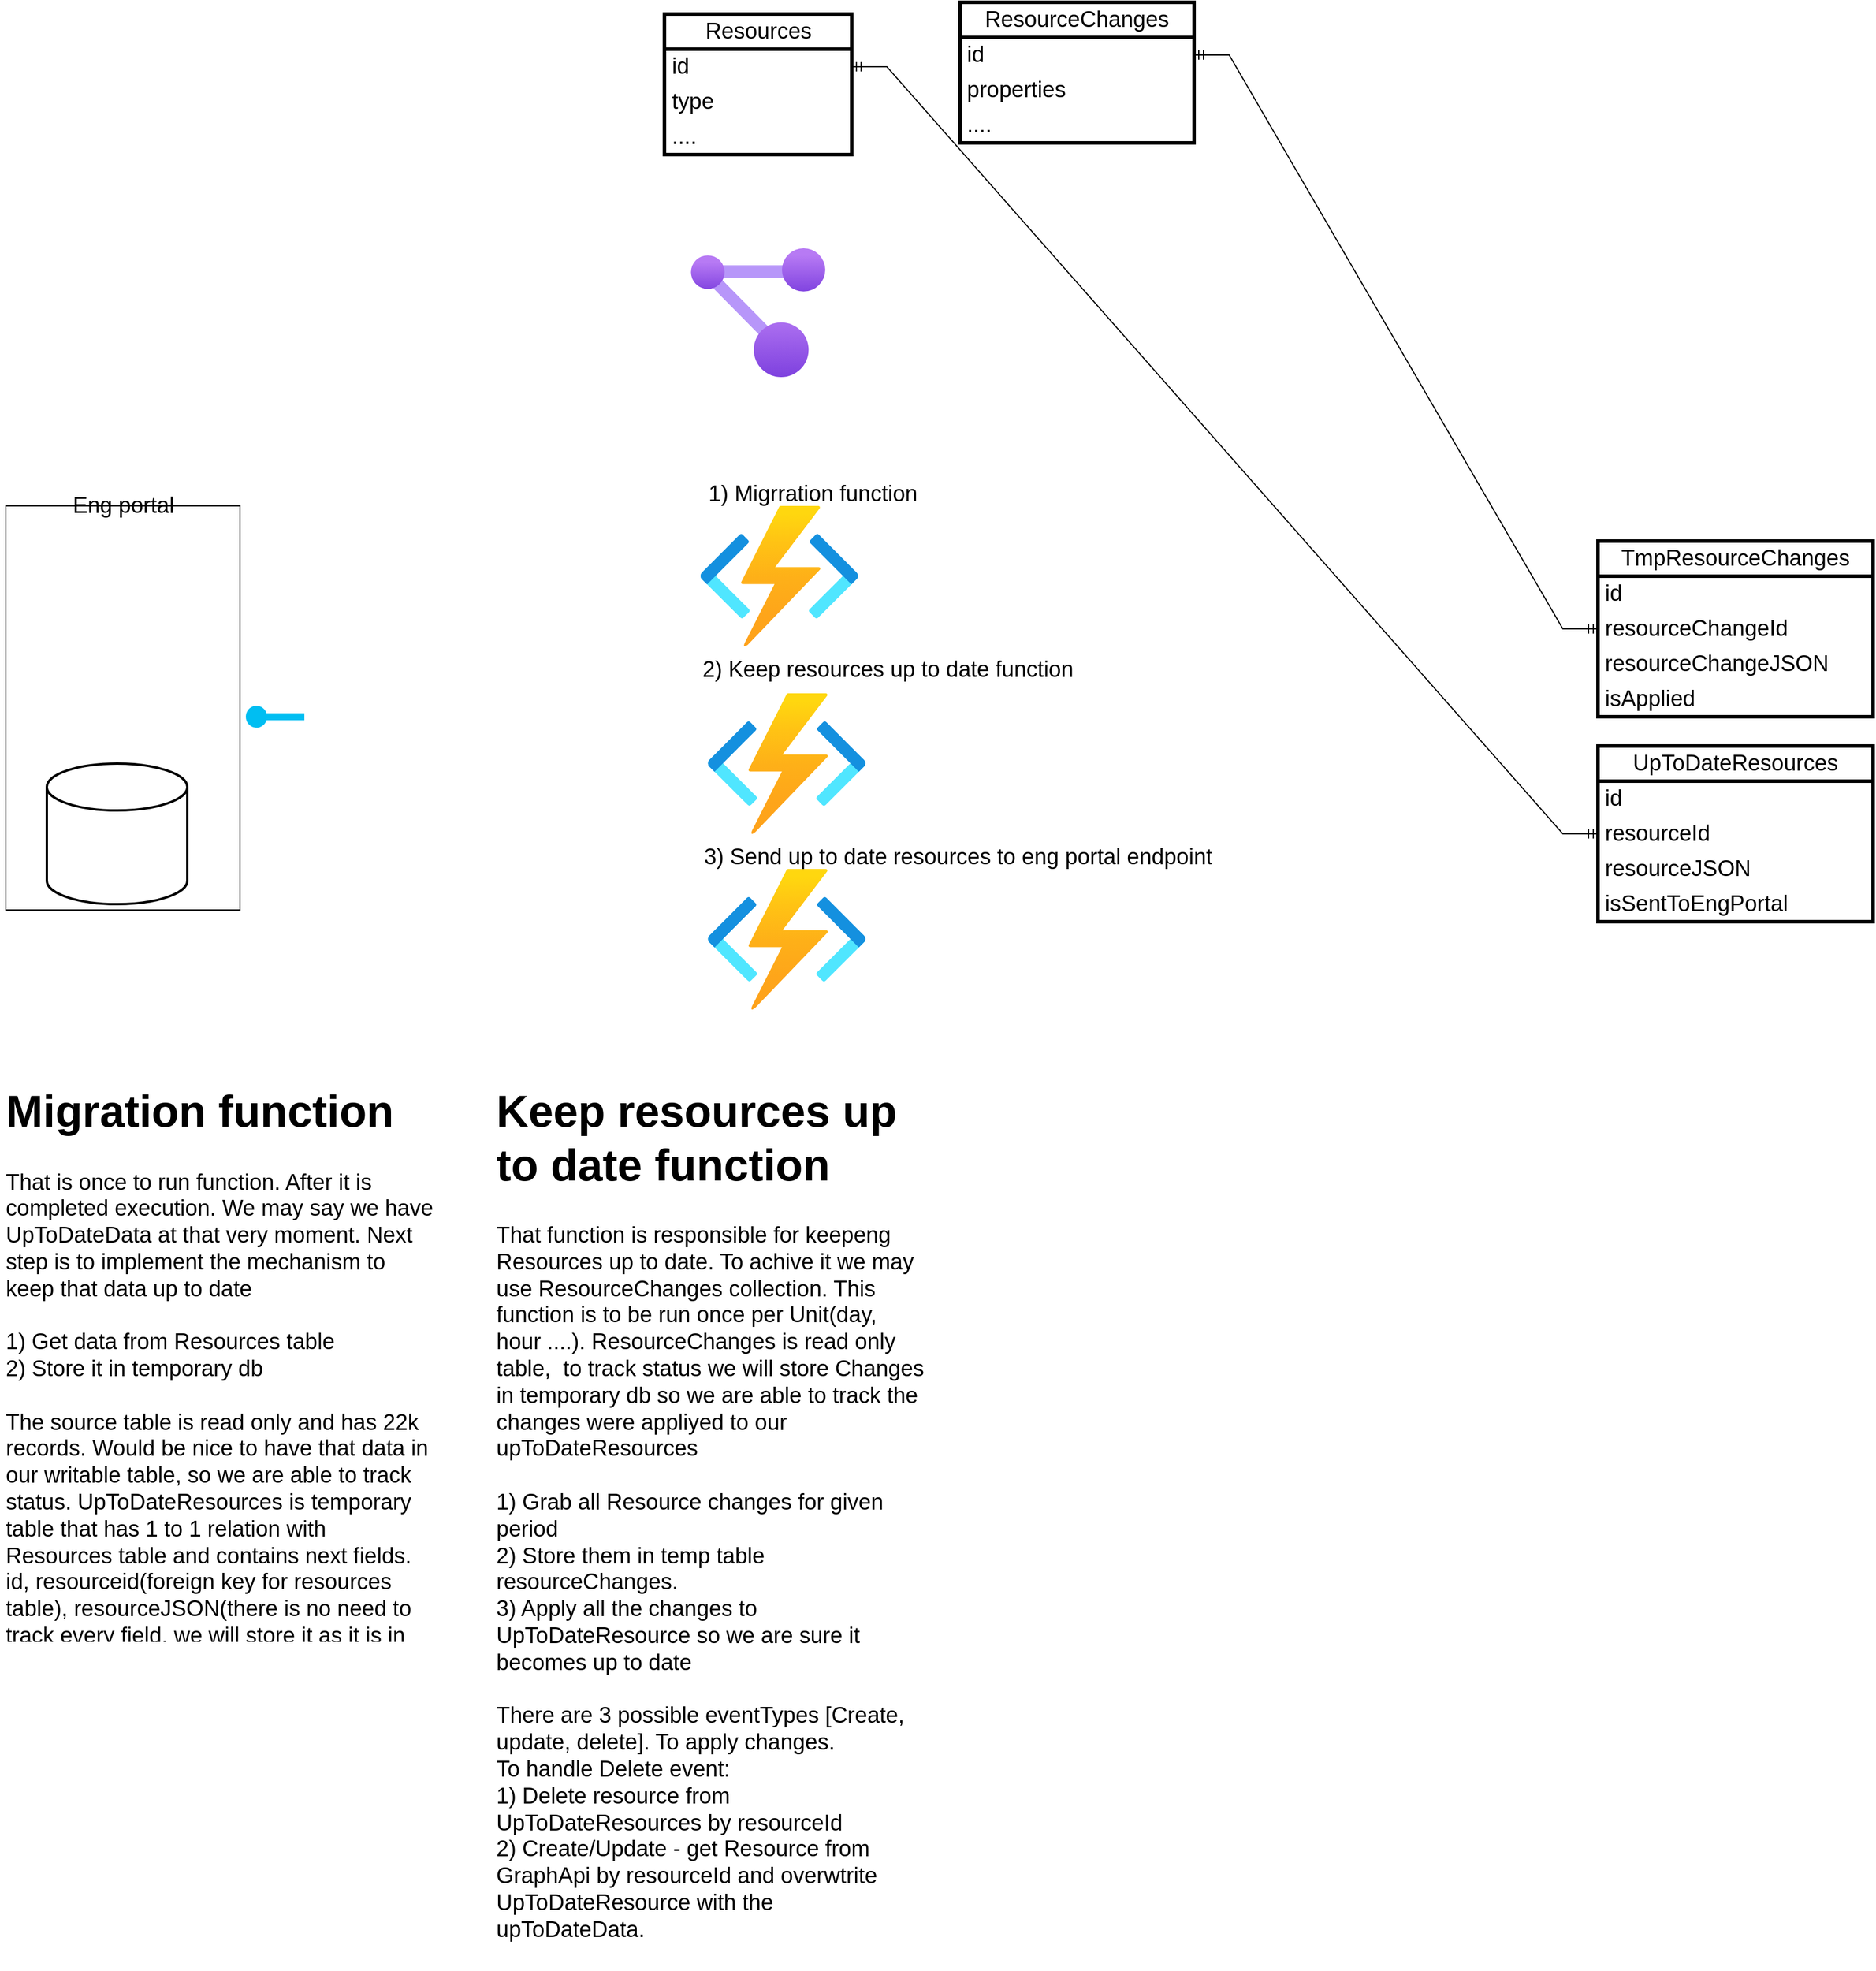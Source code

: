 <mxfile version="20.8.20" type="github">
  <diagram name="Page-1" id="t9uQAWmX41yd_XQ180Mt">
    <mxGraphModel dx="1884" dy="1038" grid="1" gridSize="10" guides="1" tooltips="1" connect="1" arrows="1" fold="1" page="1" pageScale="1" pageWidth="1600" pageHeight="1200" math="0" shadow="0">
      <root>
        <mxCell id="0" />
        <mxCell id="1" parent="0" />
        <mxCell id="L1L9Y7wpmhGUglrIA7kA-1" value="" style="rounded=0;whiteSpace=wrap;html=1;" vertex="1" parent="1">
          <mxGeometry x="5" y="440" width="200" height="345" as="geometry" />
        </mxCell>
        <mxCell id="L1L9Y7wpmhGUglrIA7kA-2" value="" style="strokeWidth=2;html=1;shape=mxgraph.flowchart.database;whiteSpace=wrap;" vertex="1" parent="1">
          <mxGeometry x="40" y="660" width="120" height="120" as="geometry" />
        </mxCell>
        <mxCell id="L1L9Y7wpmhGUglrIA7kA-3" value="" style="verticalLabelPosition=bottom;html=1;verticalAlign=top;align=center;strokeColor=none;fillColor=#00BEF2;shape=mxgraph.azure.service_endpoint;" vertex="1" parent="1">
          <mxGeometry x="210" y="610" width="50" height="20" as="geometry" />
        </mxCell>
        <mxCell id="L1L9Y7wpmhGUglrIA7kA-4" value="&lt;font style=&quot;font-size: 19px;&quot;&gt;Eng portal&lt;/font&gt;" style="text;html=1;align=center;verticalAlign=middle;resizable=0;points=[];autosize=1;strokeColor=none;fillColor=none;strokeWidth=3;" vertex="1" parent="1">
          <mxGeometry x="50" y="420" width="110" height="40" as="geometry" />
        </mxCell>
        <mxCell id="L1L9Y7wpmhGUglrIA7kA-5" value="" style="aspect=fixed;html=1;points=[];align=center;image;fontSize=12;image=img/lib/azure2/management_governance/Resource_Graph_Explorer.svg;strokeWidth=3;" vertex="1" parent="1">
          <mxGeometry x="590" y="220" width="115.16" height="110" as="geometry" />
        </mxCell>
        <mxCell id="L1L9Y7wpmhGUglrIA7kA-6" value="Resources" style="swimlane;fontStyle=0;childLayout=stackLayout;horizontal=1;startSize=30;horizontalStack=0;resizeParent=1;resizeParentMax=0;resizeLast=0;collapsible=1;marginBottom=0;whiteSpace=wrap;html=1;strokeWidth=3;fontSize=19;" vertex="1" parent="1">
          <mxGeometry x="567.58" y="20" width="160" height="120" as="geometry" />
        </mxCell>
        <mxCell id="L1L9Y7wpmhGUglrIA7kA-7" value="id" style="text;strokeColor=none;fillColor=none;align=left;verticalAlign=middle;spacingLeft=4;spacingRight=4;overflow=hidden;points=[[0,0.5],[1,0.5]];portConstraint=eastwest;rotatable=0;whiteSpace=wrap;html=1;fontSize=19;" vertex="1" parent="L1L9Y7wpmhGUglrIA7kA-6">
          <mxGeometry y="30" width="160" height="30" as="geometry" />
        </mxCell>
        <mxCell id="L1L9Y7wpmhGUglrIA7kA-8" value="type" style="text;strokeColor=none;fillColor=none;align=left;verticalAlign=middle;spacingLeft=4;spacingRight=4;overflow=hidden;points=[[0,0.5],[1,0.5]];portConstraint=eastwest;rotatable=0;whiteSpace=wrap;html=1;fontSize=19;" vertex="1" parent="L1L9Y7wpmhGUglrIA7kA-6">
          <mxGeometry y="60" width="160" height="30" as="geometry" />
        </mxCell>
        <mxCell id="L1L9Y7wpmhGUglrIA7kA-9" value="....&lt;br&gt;" style="text;strokeColor=none;fillColor=none;align=left;verticalAlign=middle;spacingLeft=4;spacingRight=4;overflow=hidden;points=[[0,0.5],[1,0.5]];portConstraint=eastwest;rotatable=0;whiteSpace=wrap;html=1;fontSize=19;" vertex="1" parent="L1L9Y7wpmhGUglrIA7kA-6">
          <mxGeometry y="90" width="160" height="30" as="geometry" />
        </mxCell>
        <mxCell id="L1L9Y7wpmhGUglrIA7kA-10" value="ResourceChanges" style="swimlane;fontStyle=0;childLayout=stackLayout;horizontal=1;startSize=30;horizontalStack=0;resizeParent=1;resizeParentMax=0;resizeLast=0;collapsible=1;marginBottom=0;whiteSpace=wrap;html=1;strokeWidth=3;fontSize=19;" vertex="1" parent="1">
          <mxGeometry x="820" y="10" width="200" height="120" as="geometry" />
        </mxCell>
        <mxCell id="L1L9Y7wpmhGUglrIA7kA-11" value="id" style="text;strokeColor=none;fillColor=none;align=left;verticalAlign=middle;spacingLeft=4;spacingRight=4;overflow=hidden;points=[[0,0.5],[1,0.5]];portConstraint=eastwest;rotatable=0;whiteSpace=wrap;html=1;fontSize=19;" vertex="1" parent="L1L9Y7wpmhGUglrIA7kA-10">
          <mxGeometry y="30" width="200" height="30" as="geometry" />
        </mxCell>
        <mxCell id="L1L9Y7wpmhGUglrIA7kA-12" value="properties" style="text;strokeColor=none;fillColor=none;align=left;verticalAlign=middle;spacingLeft=4;spacingRight=4;overflow=hidden;points=[[0,0.5],[1,0.5]];portConstraint=eastwest;rotatable=0;whiteSpace=wrap;html=1;fontSize=19;" vertex="1" parent="L1L9Y7wpmhGUglrIA7kA-10">
          <mxGeometry y="60" width="200" height="30" as="geometry" />
        </mxCell>
        <mxCell id="L1L9Y7wpmhGUglrIA7kA-13" value="...." style="text;strokeColor=none;fillColor=none;align=left;verticalAlign=middle;spacingLeft=4;spacingRight=4;overflow=hidden;points=[[0,0.5],[1,0.5]];portConstraint=eastwest;rotatable=0;whiteSpace=wrap;html=1;fontSize=19;" vertex="1" parent="L1L9Y7wpmhGUglrIA7kA-10">
          <mxGeometry y="90" width="200" height="30" as="geometry" />
        </mxCell>
        <mxCell id="L1L9Y7wpmhGUglrIA7kA-14" value="UpToDateResources" style="swimlane;fontStyle=0;childLayout=stackLayout;horizontal=1;startSize=30;horizontalStack=0;resizeParent=1;resizeParentMax=0;resizeLast=0;collapsible=1;marginBottom=0;whiteSpace=wrap;html=1;strokeWidth=3;fontSize=19;" vertex="1" parent="1">
          <mxGeometry x="1365" y="645" width="235" height="150" as="geometry" />
        </mxCell>
        <mxCell id="L1L9Y7wpmhGUglrIA7kA-15" value="id" style="text;strokeColor=none;fillColor=none;align=left;verticalAlign=middle;spacingLeft=4;spacingRight=4;overflow=hidden;points=[[0,0.5],[1,0.5]];portConstraint=eastwest;rotatable=0;whiteSpace=wrap;html=1;fontSize=19;" vertex="1" parent="L1L9Y7wpmhGUglrIA7kA-14">
          <mxGeometry y="30" width="235" height="30" as="geometry" />
        </mxCell>
        <mxCell id="L1L9Y7wpmhGUglrIA7kA-16" value="resourceId" style="text;strokeColor=none;fillColor=none;align=left;verticalAlign=middle;spacingLeft=4;spacingRight=4;overflow=hidden;points=[[0,0.5],[1,0.5]];portConstraint=eastwest;rotatable=0;whiteSpace=wrap;html=1;fontSize=19;" vertex="1" parent="L1L9Y7wpmhGUglrIA7kA-14">
          <mxGeometry y="60" width="235" height="30" as="geometry" />
        </mxCell>
        <mxCell id="L1L9Y7wpmhGUglrIA7kA-18" value="resourceJSON" style="text;strokeColor=none;fillColor=none;align=left;verticalAlign=middle;spacingLeft=4;spacingRight=4;overflow=hidden;points=[[0,0.5],[1,0.5]];portConstraint=eastwest;rotatable=0;whiteSpace=wrap;html=1;fontSize=19;" vertex="1" parent="L1L9Y7wpmhGUglrIA7kA-14">
          <mxGeometry y="90" width="235" height="30" as="geometry" />
        </mxCell>
        <mxCell id="L1L9Y7wpmhGUglrIA7kA-17" value="isSentToEngPortal" style="text;strokeColor=none;fillColor=none;align=left;verticalAlign=middle;spacingLeft=4;spacingRight=4;overflow=hidden;points=[[0,0.5],[1,0.5]];portConstraint=eastwest;rotatable=0;whiteSpace=wrap;html=1;fontSize=19;" vertex="1" parent="L1L9Y7wpmhGUglrIA7kA-14">
          <mxGeometry y="120" width="235" height="30" as="geometry" />
        </mxCell>
        <mxCell id="L1L9Y7wpmhGUglrIA7kA-19" value="" style="edgeStyle=entityRelationEdgeStyle;fontSize=12;html=1;endArrow=ERmandOne;startArrow=ERmandOne;rounded=0;exitX=1;exitY=0.5;exitDx=0;exitDy=0;entryX=0;entryY=0.5;entryDx=0;entryDy=0;" edge="1" parent="1" source="L1L9Y7wpmhGUglrIA7kA-7" target="L1L9Y7wpmhGUglrIA7kA-16">
          <mxGeometry width="100" height="100" relative="1" as="geometry">
            <mxPoint x="740" y="480" as="sourcePoint" />
            <mxPoint x="840" y="380" as="targetPoint" />
          </mxGeometry>
        </mxCell>
        <mxCell id="L1L9Y7wpmhGUglrIA7kA-21" value="" style="aspect=fixed;html=1;points=[];align=center;image;fontSize=12;image=img/lib/azure2/compute/Function_Apps.svg;strokeWidth=3;" vertex="1" parent="1">
          <mxGeometry x="597.66" y="440" width="136" height="120" as="geometry" />
        </mxCell>
        <mxCell id="L1L9Y7wpmhGUglrIA7kA-22" value="1) Migrration function" style="text;html=1;align=center;verticalAlign=middle;resizable=0;points=[];autosize=1;strokeColor=none;fillColor=none;fontSize=19;" vertex="1" parent="1">
          <mxGeometry x="594" y="410" width="200" height="40" as="geometry" />
        </mxCell>
        <mxCell id="L1L9Y7wpmhGUglrIA7kA-23" value="" style="aspect=fixed;html=1;points=[];align=center;image;fontSize=12;image=img/lib/azure2/compute/Function_Apps.svg;strokeWidth=3;" vertex="1" parent="1">
          <mxGeometry x="604" y="600" width="136" height="120" as="geometry" />
        </mxCell>
        <mxCell id="L1L9Y7wpmhGUglrIA7kA-24" value="2) Keep resources up to date function" style="text;html=1;align=center;verticalAlign=middle;resizable=0;points=[];autosize=1;strokeColor=none;fillColor=none;fontSize=19;" vertex="1" parent="1">
          <mxGeometry x="587.66" y="560" width="340" height="40" as="geometry" />
        </mxCell>
        <mxCell id="L1L9Y7wpmhGUglrIA7kA-25" value="" style="aspect=fixed;html=1;points=[];align=center;image;fontSize=12;image=img/lib/azure2/compute/Function_Apps.svg;strokeWidth=3;" vertex="1" parent="1">
          <mxGeometry x="604" y="750" width="136" height="120" as="geometry" />
        </mxCell>
        <mxCell id="L1L9Y7wpmhGUglrIA7kA-26" value="3) Send up to date resources to eng portal endpoint" style="text;html=1;align=center;verticalAlign=middle;resizable=0;points=[];autosize=1;strokeColor=none;fillColor=none;fontSize=19;" vertex="1" parent="1">
          <mxGeometry x="587.66" y="720" width="460" height="40" as="geometry" />
        </mxCell>
        <mxCell id="L1L9Y7wpmhGUglrIA7kA-30" value="&lt;h1&gt;Migration function&lt;/h1&gt;&lt;div&gt;That is once to run function. After it is completed execution. We may say we have UpToDateData at that very moment. Next step is to implement the mechanism to keep that data up to date&lt;/div&gt;&lt;div&gt;&lt;br&gt;&lt;/div&gt;&lt;div&gt;1) Get data from Resources table&lt;/div&gt;&lt;div&gt;2) Store it in temporary db&lt;/div&gt;&lt;div&gt;&lt;br&gt;&lt;/div&gt;&lt;div&gt;The source table is read only and has 22k records. Would be nice to have that data in our writable table, so we are able to track status. UpToDateResources is temporary table that has 1 to 1 relation with Resources table and contains next fields. id, resourceid(foreign key for resources table), resourceJSON(there is no need to track every field, we will store it as it is in signle column to avoid potentially time consuming column managment issues)&lt;/div&gt;&lt;div&gt;isSentToEngPortal - flag field to know the resource is synched.&amp;nbsp;&lt;/div&gt;" style="text;html=1;strokeColor=none;fillColor=none;spacing=5;spacingTop=-20;whiteSpace=wrap;overflow=hidden;rounded=0;fontSize=19;" vertex="1" parent="1">
          <mxGeometry y="920" width="375" height="490" as="geometry" />
        </mxCell>
        <mxCell id="L1L9Y7wpmhGUglrIA7kA-31" value="&lt;h1&gt;&lt;span style=&quot;background-color: initial;&quot;&gt;Keep resources up to date function&lt;/span&gt;&lt;/h1&gt;&lt;div&gt;That function is responsible for keepeng Resources up to date. To achive it we may use ResourceChanges collection. This function is to be run once per Unit(day, hour ....). ResourceChanges is read only table,&amp;nbsp; to track status we will store Changes in temporary db so we are able to track the changes were appliyed to our upToDateResources&lt;/div&gt;&lt;div&gt;&lt;br&gt;&lt;/div&gt;&lt;div&gt;1) Grab all Resource changes for given period&lt;/div&gt;&lt;div&gt;2) Store them in temp table resourceChanges.&lt;/div&gt;&lt;div&gt;3) Apply all the changes to UpToDateResource so we are sure it becomes up to date&lt;/div&gt;&lt;div&gt;&lt;br&gt;&lt;/div&gt;&lt;div&gt;There are 3 possible eventTypes [Create, update, delete]. To apply changes.&lt;/div&gt;&lt;div&gt;To handle Delete event:&lt;/div&gt;&lt;div&gt;1) Delete resource from UpToDateResources by resourceId&lt;/div&gt;&lt;div&gt;2) Create/Update - get Resource from GraphApi by resourceId and overwtrite UpToDateResource with the upToDateData.&amp;nbsp;&lt;/div&gt;" style="text;html=1;strokeColor=none;fillColor=none;spacing=5;spacingTop=-20;whiteSpace=wrap;overflow=hidden;rounded=0;fontSize=19;" vertex="1" parent="1">
          <mxGeometry x="419" y="920" width="375" height="770" as="geometry" />
        </mxCell>
        <mxCell id="L1L9Y7wpmhGUglrIA7kA-34" value="TmpResourceChanges" style="swimlane;fontStyle=0;childLayout=stackLayout;horizontal=1;startSize=30;horizontalStack=0;resizeParent=1;resizeParentMax=0;resizeLast=0;collapsible=1;marginBottom=0;whiteSpace=wrap;html=1;strokeWidth=3;fontSize=19;" vertex="1" parent="1">
          <mxGeometry x="1365" y="470" width="235" height="150" as="geometry" />
        </mxCell>
        <mxCell id="L1L9Y7wpmhGUglrIA7kA-35" value="id" style="text;strokeColor=none;fillColor=none;align=left;verticalAlign=middle;spacingLeft=4;spacingRight=4;overflow=hidden;points=[[0,0.5],[1,0.5]];portConstraint=eastwest;rotatable=0;whiteSpace=wrap;html=1;fontSize=19;" vertex="1" parent="L1L9Y7wpmhGUglrIA7kA-34">
          <mxGeometry y="30" width="235" height="30" as="geometry" />
        </mxCell>
        <mxCell id="L1L9Y7wpmhGUglrIA7kA-36" value="resourceChangeId" style="text;strokeColor=none;fillColor=none;align=left;verticalAlign=middle;spacingLeft=4;spacingRight=4;overflow=hidden;points=[[0,0.5],[1,0.5]];portConstraint=eastwest;rotatable=0;whiteSpace=wrap;html=1;fontSize=19;" vertex="1" parent="L1L9Y7wpmhGUglrIA7kA-34">
          <mxGeometry y="60" width="235" height="30" as="geometry" />
        </mxCell>
        <mxCell id="L1L9Y7wpmhGUglrIA7kA-37" value="resourceChangeJSON" style="text;strokeColor=none;fillColor=none;align=left;verticalAlign=middle;spacingLeft=4;spacingRight=4;overflow=hidden;points=[[0,0.5],[1,0.5]];portConstraint=eastwest;rotatable=0;whiteSpace=wrap;html=1;fontSize=19;" vertex="1" parent="L1L9Y7wpmhGUglrIA7kA-34">
          <mxGeometry y="90" width="235" height="30" as="geometry" />
        </mxCell>
        <mxCell id="L1L9Y7wpmhGUglrIA7kA-40" value="isApplied" style="text;strokeColor=none;fillColor=none;align=left;verticalAlign=middle;spacingLeft=4;spacingRight=4;overflow=hidden;points=[[0,0.5],[1,0.5]];portConstraint=eastwest;rotatable=0;whiteSpace=wrap;html=1;fontSize=19;" vertex="1" parent="L1L9Y7wpmhGUglrIA7kA-34">
          <mxGeometry y="120" width="235" height="30" as="geometry" />
        </mxCell>
        <mxCell id="L1L9Y7wpmhGUglrIA7kA-38" value="" style="edgeStyle=entityRelationEdgeStyle;fontSize=12;html=1;endArrow=ERmandOne;startArrow=ERmandOne;rounded=0;entryX=0;entryY=0.5;entryDx=0;entryDy=0;" edge="1" parent="1" source="L1L9Y7wpmhGUglrIA7kA-11" target="L1L9Y7wpmhGUglrIA7kA-36">
          <mxGeometry width="100" height="100" relative="1" as="geometry">
            <mxPoint x="1020" y="60" as="sourcePoint" />
            <mxPoint x="1657" y="715" as="targetPoint" />
          </mxGeometry>
        </mxCell>
      </root>
    </mxGraphModel>
  </diagram>
</mxfile>
